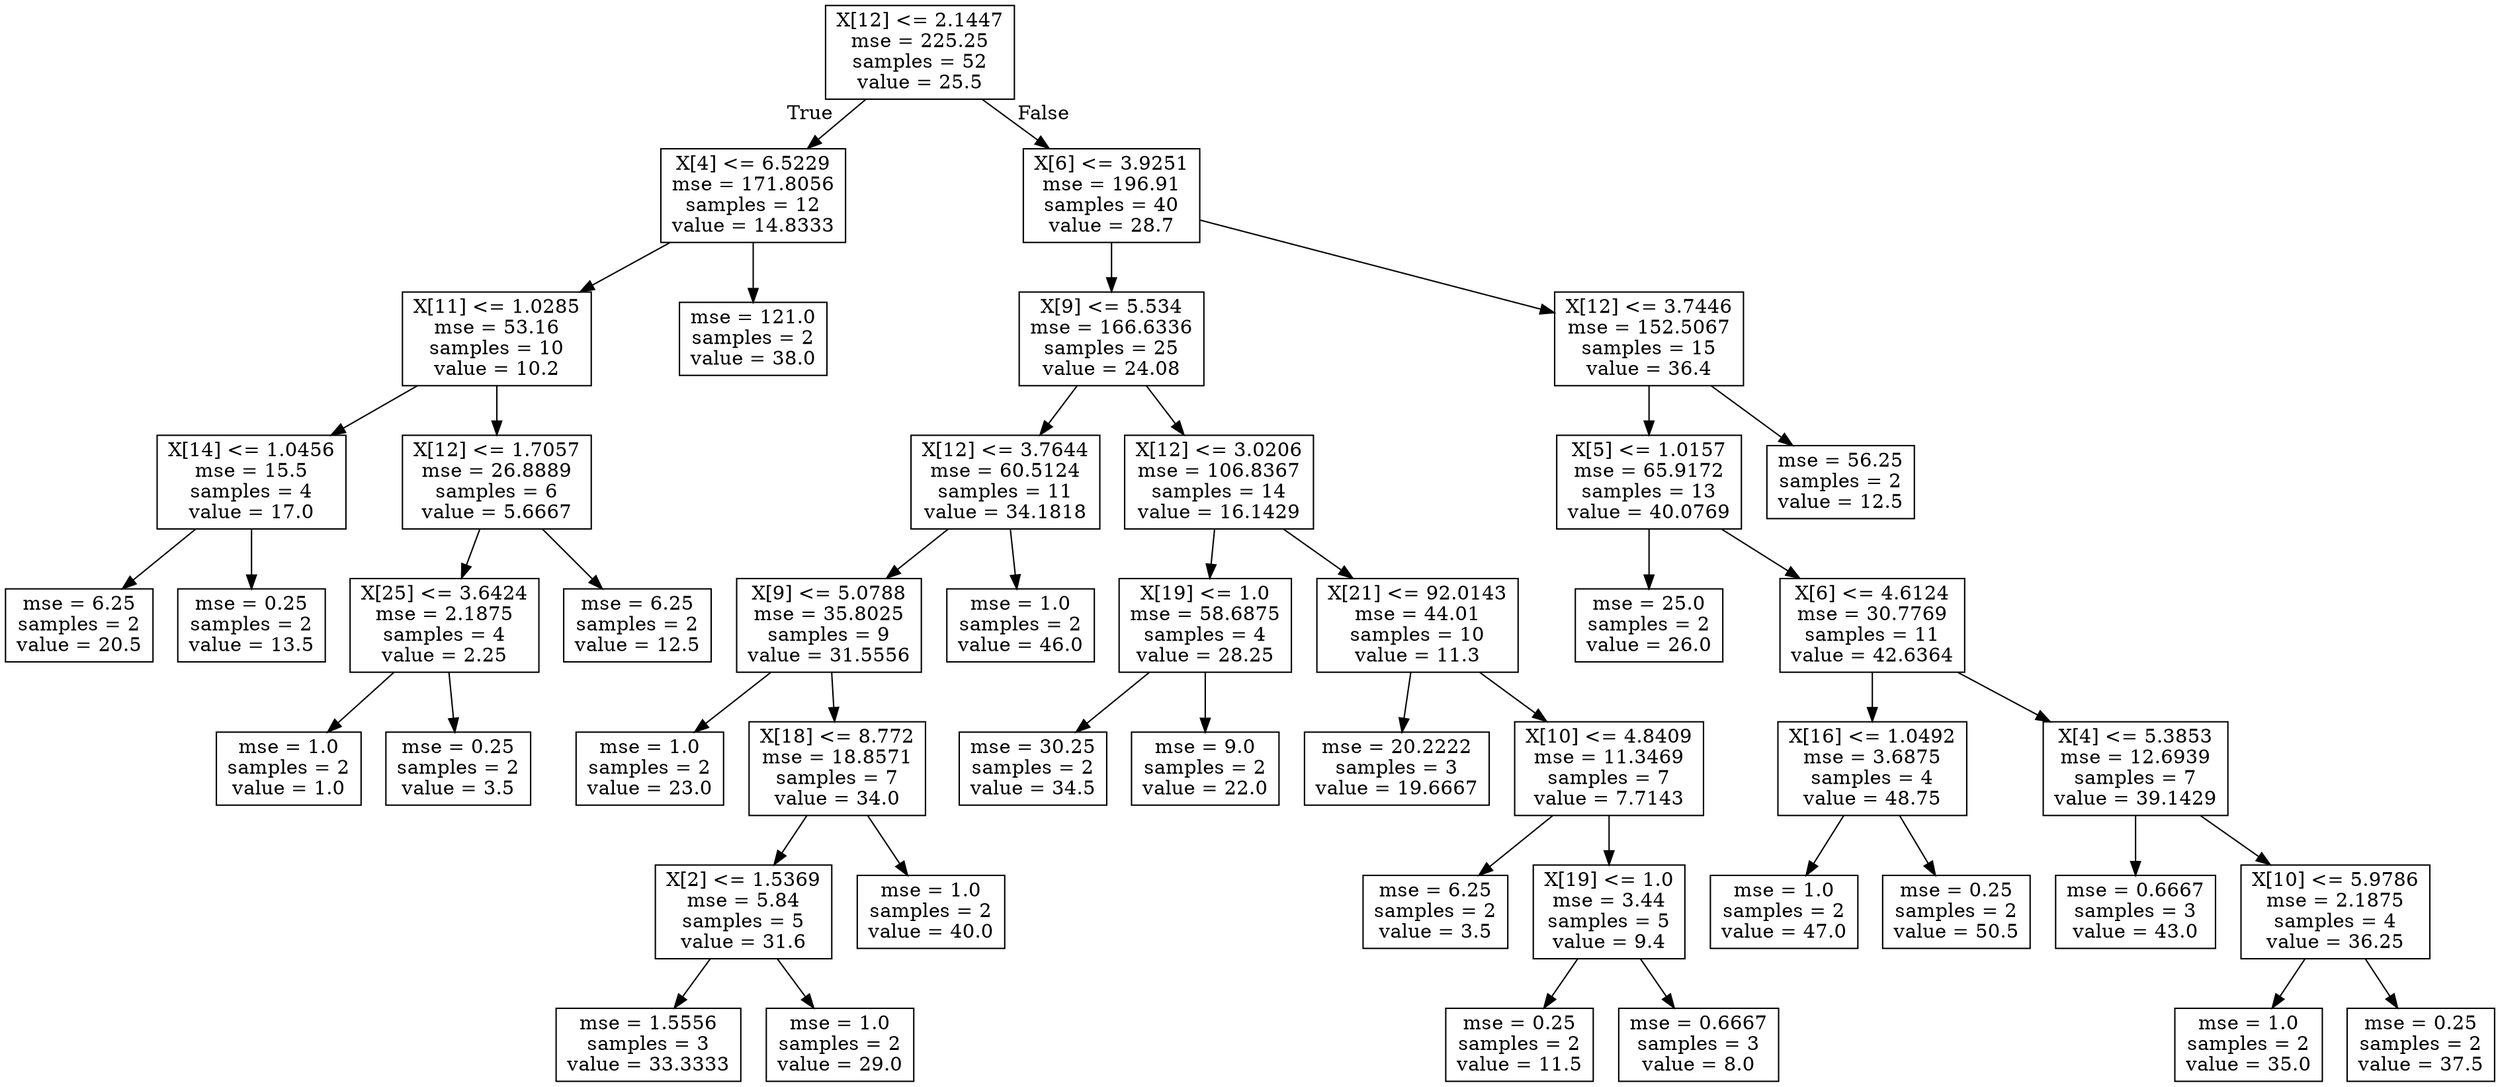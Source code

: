 digraph Tree {
node [shape=box] ;
0 [label="X[12] <= 2.1447\nmse = 225.25\nsamples = 52\nvalue = 25.5"] ;
1 [label="X[4] <= 6.5229\nmse = 171.8056\nsamples = 12\nvalue = 14.8333"] ;
0 -> 1 [labeldistance=2.5, labelangle=45, headlabel="True"] ;
2 [label="X[11] <= 1.0285\nmse = 53.16\nsamples = 10\nvalue = 10.2"] ;
1 -> 2 ;
3 [label="X[14] <= 1.0456\nmse = 15.5\nsamples = 4\nvalue = 17.0"] ;
2 -> 3 ;
4 [label="mse = 6.25\nsamples = 2\nvalue = 20.5"] ;
3 -> 4 ;
5 [label="mse = 0.25\nsamples = 2\nvalue = 13.5"] ;
3 -> 5 ;
6 [label="X[12] <= 1.7057\nmse = 26.8889\nsamples = 6\nvalue = 5.6667"] ;
2 -> 6 ;
7 [label="X[25] <= 3.6424\nmse = 2.1875\nsamples = 4\nvalue = 2.25"] ;
6 -> 7 ;
8 [label="mse = 1.0\nsamples = 2\nvalue = 1.0"] ;
7 -> 8 ;
9 [label="mse = 0.25\nsamples = 2\nvalue = 3.5"] ;
7 -> 9 ;
10 [label="mse = 6.25\nsamples = 2\nvalue = 12.5"] ;
6 -> 10 ;
11 [label="mse = 121.0\nsamples = 2\nvalue = 38.0"] ;
1 -> 11 ;
12 [label="X[6] <= 3.9251\nmse = 196.91\nsamples = 40\nvalue = 28.7"] ;
0 -> 12 [labeldistance=2.5, labelangle=-45, headlabel="False"] ;
13 [label="X[9] <= 5.534\nmse = 166.6336\nsamples = 25\nvalue = 24.08"] ;
12 -> 13 ;
14 [label="X[12] <= 3.7644\nmse = 60.5124\nsamples = 11\nvalue = 34.1818"] ;
13 -> 14 ;
15 [label="X[9] <= 5.0788\nmse = 35.8025\nsamples = 9\nvalue = 31.5556"] ;
14 -> 15 ;
16 [label="mse = 1.0\nsamples = 2\nvalue = 23.0"] ;
15 -> 16 ;
17 [label="X[18] <= 8.772\nmse = 18.8571\nsamples = 7\nvalue = 34.0"] ;
15 -> 17 ;
18 [label="X[2] <= 1.5369\nmse = 5.84\nsamples = 5\nvalue = 31.6"] ;
17 -> 18 ;
19 [label="mse = 1.5556\nsamples = 3\nvalue = 33.3333"] ;
18 -> 19 ;
20 [label="mse = 1.0\nsamples = 2\nvalue = 29.0"] ;
18 -> 20 ;
21 [label="mse = 1.0\nsamples = 2\nvalue = 40.0"] ;
17 -> 21 ;
22 [label="mse = 1.0\nsamples = 2\nvalue = 46.0"] ;
14 -> 22 ;
23 [label="X[12] <= 3.0206\nmse = 106.8367\nsamples = 14\nvalue = 16.1429"] ;
13 -> 23 ;
24 [label="X[19] <= 1.0\nmse = 58.6875\nsamples = 4\nvalue = 28.25"] ;
23 -> 24 ;
25 [label="mse = 30.25\nsamples = 2\nvalue = 34.5"] ;
24 -> 25 ;
26 [label="mse = 9.0\nsamples = 2\nvalue = 22.0"] ;
24 -> 26 ;
27 [label="X[21] <= 92.0143\nmse = 44.01\nsamples = 10\nvalue = 11.3"] ;
23 -> 27 ;
28 [label="mse = 20.2222\nsamples = 3\nvalue = 19.6667"] ;
27 -> 28 ;
29 [label="X[10] <= 4.8409\nmse = 11.3469\nsamples = 7\nvalue = 7.7143"] ;
27 -> 29 ;
30 [label="mse = 6.25\nsamples = 2\nvalue = 3.5"] ;
29 -> 30 ;
31 [label="X[19] <= 1.0\nmse = 3.44\nsamples = 5\nvalue = 9.4"] ;
29 -> 31 ;
32 [label="mse = 0.25\nsamples = 2\nvalue = 11.5"] ;
31 -> 32 ;
33 [label="mse = 0.6667\nsamples = 3\nvalue = 8.0"] ;
31 -> 33 ;
34 [label="X[12] <= 3.7446\nmse = 152.5067\nsamples = 15\nvalue = 36.4"] ;
12 -> 34 ;
35 [label="X[5] <= 1.0157\nmse = 65.9172\nsamples = 13\nvalue = 40.0769"] ;
34 -> 35 ;
36 [label="mse = 25.0\nsamples = 2\nvalue = 26.0"] ;
35 -> 36 ;
37 [label="X[6] <= 4.6124\nmse = 30.7769\nsamples = 11\nvalue = 42.6364"] ;
35 -> 37 ;
38 [label="X[16] <= 1.0492\nmse = 3.6875\nsamples = 4\nvalue = 48.75"] ;
37 -> 38 ;
39 [label="mse = 1.0\nsamples = 2\nvalue = 47.0"] ;
38 -> 39 ;
40 [label="mse = 0.25\nsamples = 2\nvalue = 50.5"] ;
38 -> 40 ;
41 [label="X[4] <= 5.3853\nmse = 12.6939\nsamples = 7\nvalue = 39.1429"] ;
37 -> 41 ;
42 [label="mse = 0.6667\nsamples = 3\nvalue = 43.0"] ;
41 -> 42 ;
43 [label="X[10] <= 5.9786\nmse = 2.1875\nsamples = 4\nvalue = 36.25"] ;
41 -> 43 ;
44 [label="mse = 1.0\nsamples = 2\nvalue = 35.0"] ;
43 -> 44 ;
45 [label="mse = 0.25\nsamples = 2\nvalue = 37.5"] ;
43 -> 45 ;
46 [label="mse = 56.25\nsamples = 2\nvalue = 12.5"] ;
34 -> 46 ;
}